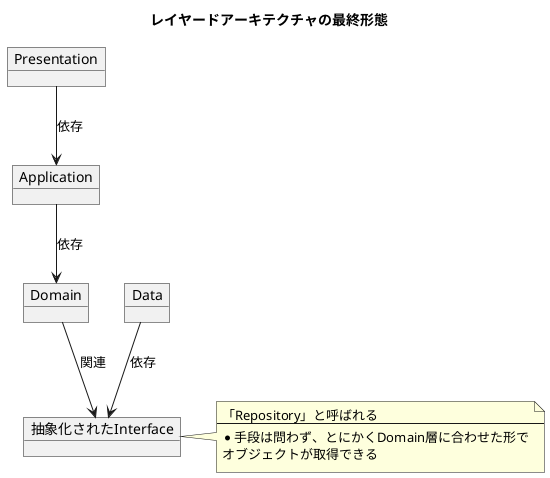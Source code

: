 @startuml

title レイヤードアーキテクチャの最終形態

object Presentation
object Application
object Domain
object 抽象化されたInterface
object Data

Presentation  --> Application: 依存
Application  --> Domain: 依存
Domain --> 抽象化されたInterface: 関連
Data --> 抽象化されたInterface: 依存

note right of 抽象化されたInterface
  「Repository」と呼ばれる
  ---
  * 手段は問わず、とにかくDomain層に合わせた形で
  オブジェクトが取得できる
end note

@enduml